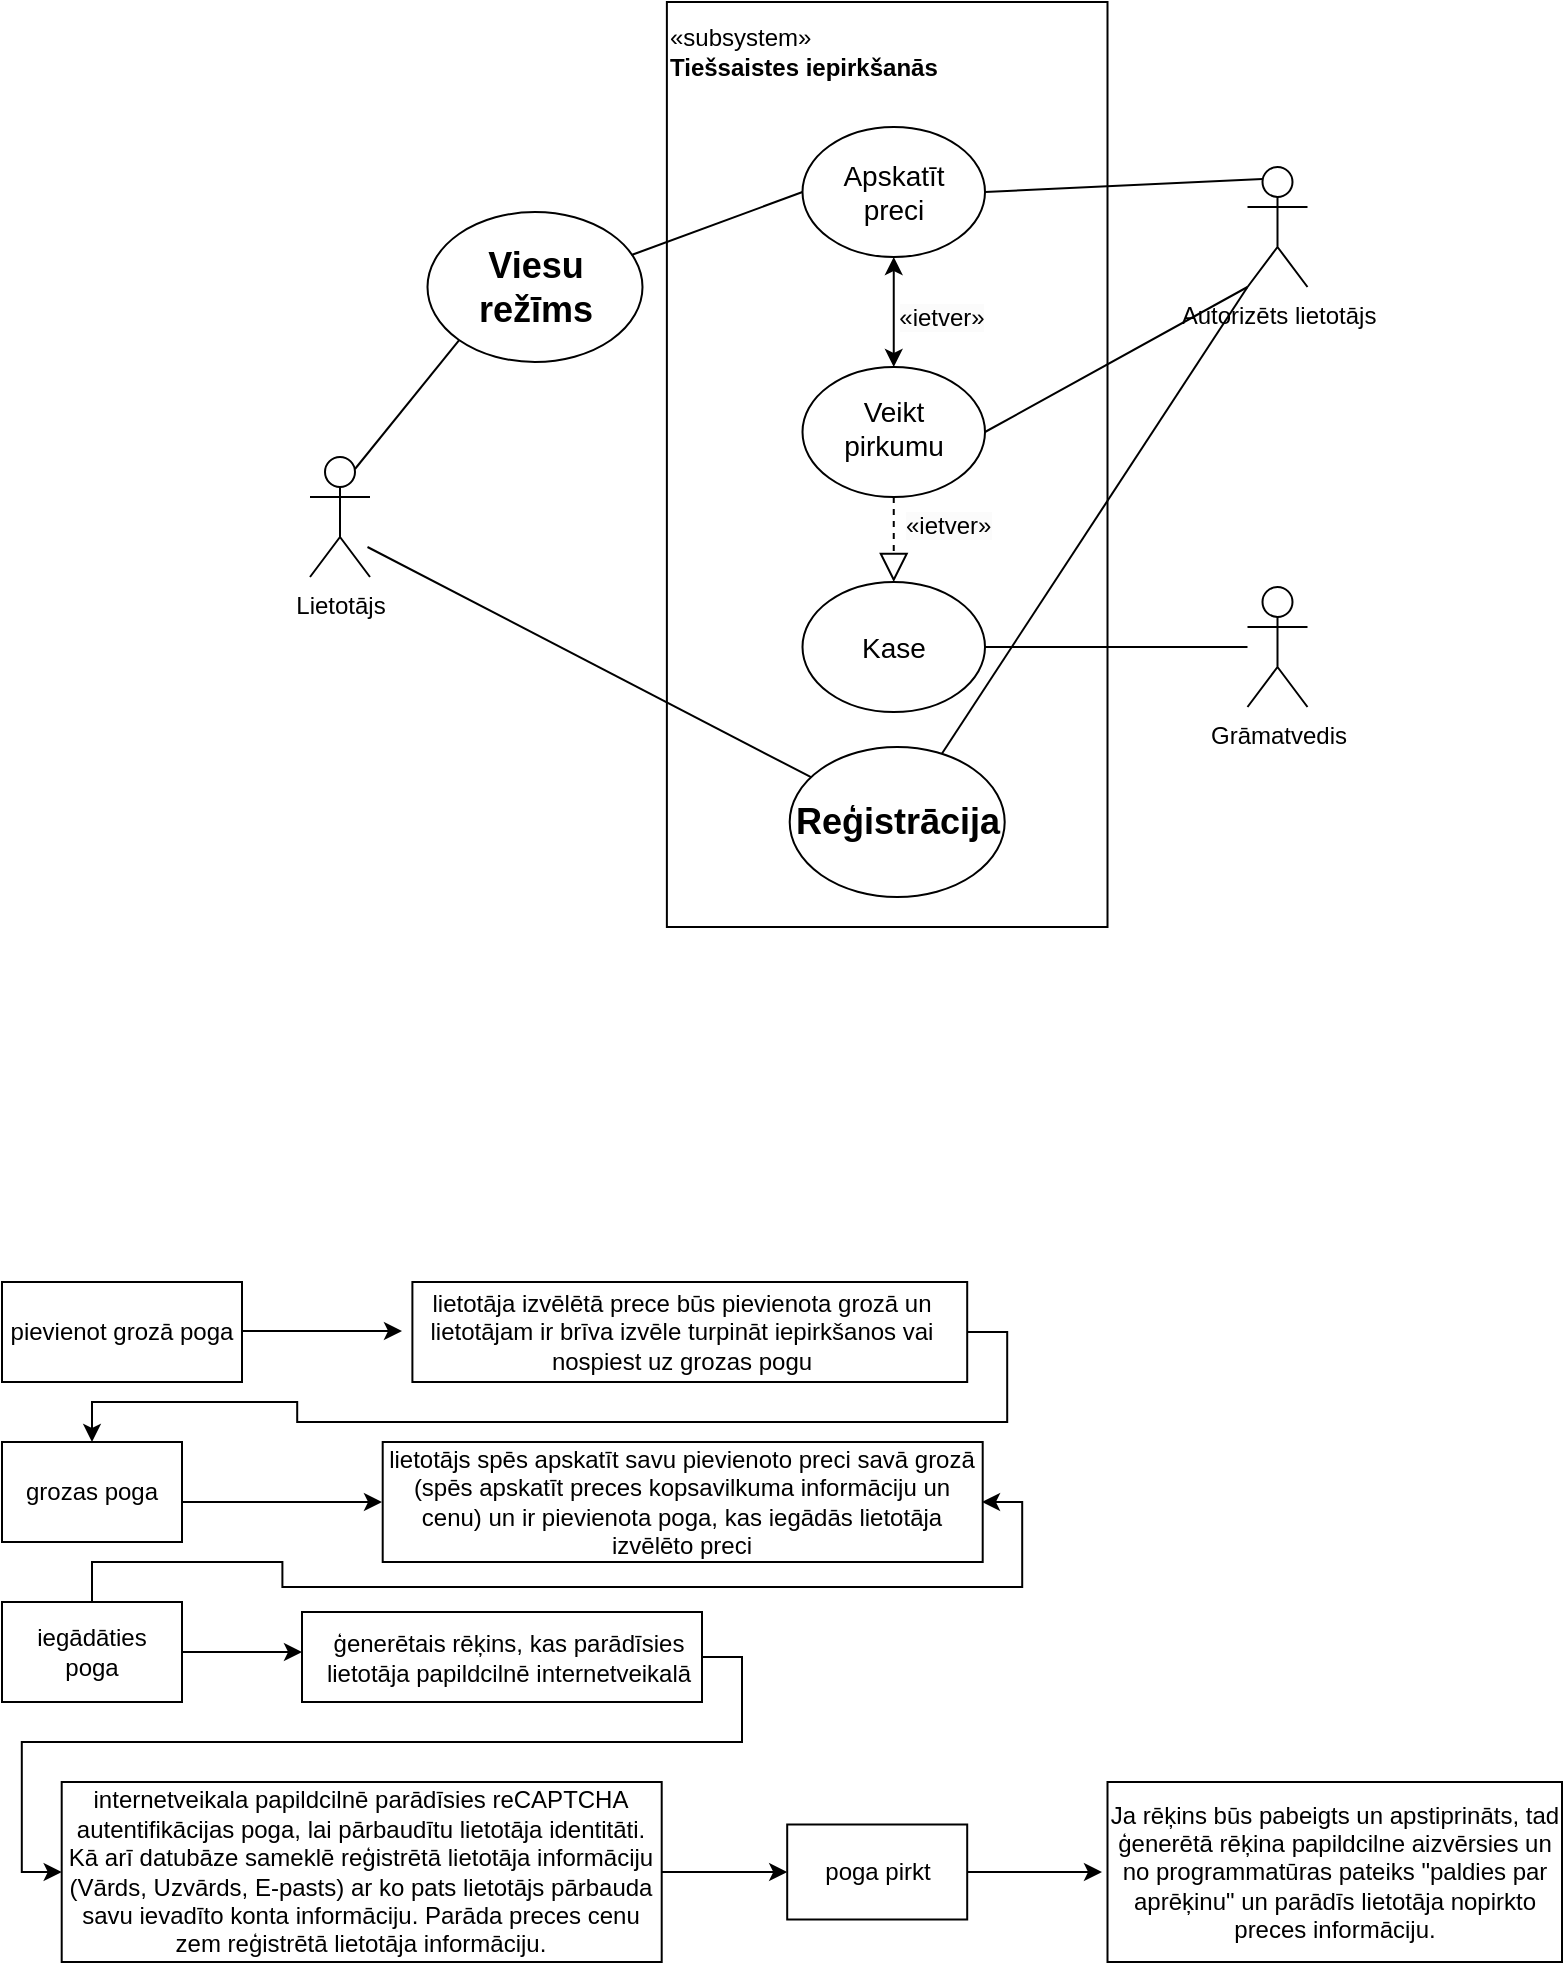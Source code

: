 <mxfile version="26.2.2">
  <diagram name="Lapa-1" id="SK30Z7C_JCKH0SYK0KXP">
    <mxGraphModel dx="1092" dy="825" grid="1" gridSize="10" guides="1" tooltips="1" connect="1" arrows="1" fold="1" page="1" pageScale="1" pageWidth="827" pageHeight="1169" math="0" shadow="0">
      <root>
        <mxCell id="0" />
        <mxCell id="1" parent="0" />
        <mxCell id="7ilkys_7o96ZD207sqkN-8" value="" style="rounded=0;whiteSpace=wrap;html=1;" parent="1" vertex="1">
          <mxGeometry x="200.35" y="740" width="300" height="60" as="geometry" />
        </mxCell>
        <mxCell id="MQegwMCzvPKAyx-gIZXv-19" value="" style="rounded=0;whiteSpace=wrap;html=1;" parent="1" vertex="1">
          <mxGeometry x="342.44" y="20" width="220.31" height="462.5" as="geometry" />
        </mxCell>
        <mxCell id="MQegwMCzvPKAyx-gIZXv-12" value="" style="endArrow=none;html=1;rounded=0;entryX=0;entryY=1;entryDx=0;entryDy=0;entryPerimeter=0;" parent="1" source="MQegwMCzvPKAyx-gIZXv-8" edge="1" target="MQegwMCzvPKAyx-gIZXv-1">
          <mxGeometry width="50" height="50" relative="1" as="geometry">
            <mxPoint x="492.75" y="352.5" as="sourcePoint" />
            <mxPoint x="630" y="150" as="targetPoint" />
          </mxGeometry>
        </mxCell>
        <mxCell id="QL6g227ISgHcjVaRL9gr-1" value="«subsystem»&lt;br&gt;&lt;b&gt;Tiešsaistes iepirkšanās&lt;/b&gt;" style="html=1;whiteSpace=wrap;opacity=0;align=left;" parent="1" vertex="1">
          <mxGeometry x="342.44" y="20" width="230.31" height="50" as="geometry" />
        </mxCell>
        <mxCell id="MQegwMCzvPKAyx-gIZXv-1" value="Autorizēts lietotājs" style="shape=umlActor;verticalLabelPosition=bottom;verticalAlign=top;html=1;outlineConnect=0;" parent="1" vertex="1">
          <mxGeometry x="632.75" y="102.5" width="30" height="60" as="geometry" />
        </mxCell>
        <mxCell id="MQegwMCzvPKAyx-gIZXv-2" value="Lietotājs&lt;div&gt;&lt;br&gt;&lt;/div&gt;" style="shape=umlActor;verticalLabelPosition=bottom;verticalAlign=top;html=1;outlineConnect=0;" parent="1" vertex="1">
          <mxGeometry x="164" y="247.5" width="30" height="60" as="geometry" />
        </mxCell>
        <mxCell id="MQegwMCzvPKAyx-gIZXv-3" value="" style="endArrow=none;html=1;rounded=0;" parent="1" target="MQegwMCzvPKAyx-gIZXv-8" edge="1">
          <mxGeometry width="50" height="50" relative="1" as="geometry">
            <mxPoint x="192.75" y="292.5" as="sourcePoint" />
            <mxPoint x="332.75" y="492.5" as="targetPoint" />
          </mxGeometry>
        </mxCell>
        <mxCell id="MQegwMCzvPKAyx-gIZXv-8" value="" style="ellipse;whiteSpace=wrap;html=1;" parent="1" vertex="1">
          <mxGeometry x="403.85" y="392.5" width="107.5" height="75" as="geometry" />
        </mxCell>
        <mxCell id="MQegwMCzvPKAyx-gIZXv-9" value="&lt;font&gt;&lt;b&gt;Reģistrācija&lt;/b&gt;&lt;/font&gt;" style="text;html=1;align=center;verticalAlign=middle;whiteSpace=wrap;rounded=0;fontSize=18;" parent="1" vertex="1">
          <mxGeometry x="422.6" y="410" width="70" height="40" as="geometry" />
        </mxCell>
        <mxCell id="MQegwMCzvPKAyx-gIZXv-20" value="" style="ellipse;whiteSpace=wrap;html=1;" parent="1" vertex="1">
          <mxGeometry x="410.25" y="82.5" width="91.25" height="65" as="geometry" />
        </mxCell>
        <mxCell id="MQegwMCzvPKAyx-gIZXv-23" value="" style="ellipse;whiteSpace=wrap;html=1;" parent="1" vertex="1">
          <mxGeometry x="222.75" y="125" width="107.5" height="75" as="geometry" />
        </mxCell>
        <mxCell id="MQegwMCzvPKAyx-gIZXv-24" value="" style="endArrow=none;html=1;rounded=0;entryX=0;entryY=1;entryDx=0;entryDy=0;exitX=0.75;exitY=0.1;exitDx=0;exitDy=0;exitPerimeter=0;" parent="1" source="MQegwMCzvPKAyx-gIZXv-2" target="MQegwMCzvPKAyx-gIZXv-23" edge="1">
          <mxGeometry width="50" height="50" relative="1" as="geometry">
            <mxPoint x="172.75" y="242.5" as="sourcePoint" />
            <mxPoint x="312.75" y="332.5" as="targetPoint" />
          </mxGeometry>
        </mxCell>
        <mxCell id="MQegwMCzvPKAyx-gIZXv-25" value="&lt;font&gt;&lt;b&gt;Viesu režīms&lt;/b&gt;&lt;/font&gt;" style="text;html=1;align=center;verticalAlign=middle;whiteSpace=wrap;rounded=0;fontSize=18;" parent="1" vertex="1">
          <mxGeometry x="241.5" y="142.5" width="70" height="40" as="geometry" />
        </mxCell>
        <mxCell id="MQegwMCzvPKAyx-gIZXv-28" value="&lt;font style=&quot;font-size: 14px;&quot;&gt;Apskatīt preci&lt;/font&gt;" style="text;html=1;align=center;verticalAlign=middle;whiteSpace=wrap;rounded=0;" parent="1" vertex="1">
          <mxGeometry x="425.88" y="90" width="60" height="50" as="geometry" />
        </mxCell>
        <mxCell id="MQegwMCzvPKAyx-gIZXv-31" value="" style="ellipse;whiteSpace=wrap;html=1;" parent="1" vertex="1">
          <mxGeometry x="410.25" y="202.5" width="91.25" height="65" as="geometry" />
        </mxCell>
        <mxCell id="MQegwMCzvPKAyx-gIZXv-32" value="&lt;font style=&quot;font-size: 14px;&quot;&gt;Veikt pirkumu&lt;/font&gt;" style="text;html=1;align=center;verticalAlign=middle;whiteSpace=wrap;rounded=0;" parent="1" vertex="1">
          <mxGeometry x="425.88" y="217.5" width="60" height="30" as="geometry" />
        </mxCell>
        <mxCell id="MQegwMCzvPKAyx-gIZXv-33" value="" style="endArrow=none;html=1;rounded=0;entryX=1;entryY=0.5;entryDx=0;entryDy=0;exitX=0.25;exitY=0.1;exitDx=0;exitDy=0;exitPerimeter=0;" parent="1" source="MQegwMCzvPKAyx-gIZXv-1" target="MQegwMCzvPKAyx-gIZXv-20" edge="1">
          <mxGeometry width="50" height="50" relative="1" as="geometry">
            <mxPoint x="572.75" y="282.5" as="sourcePoint" />
            <mxPoint x="542.75" y="292.5" as="targetPoint" />
          </mxGeometry>
        </mxCell>
        <mxCell id="MQegwMCzvPKAyx-gIZXv-34" value="" style="endArrow=none;html=1;rounded=0;entryX=0.949;entryY=0.287;entryDx=0;entryDy=0;exitX=0;exitY=0.5;exitDx=0;exitDy=0;entryPerimeter=0;" parent="1" source="MQegwMCzvPKAyx-gIZXv-20" target="MQegwMCzvPKAyx-gIZXv-23" edge="1">
          <mxGeometry width="50" height="50" relative="1" as="geometry">
            <mxPoint x="430.5" y="113.5" as="sourcePoint" />
            <mxPoint x="301.5" y="116.5" as="targetPoint" />
          </mxGeometry>
        </mxCell>
        <mxCell id="MQegwMCzvPKAyx-gIZXv-37" value="" style="endArrow=none;html=1;rounded=0;exitX=1;exitY=0.5;exitDx=0;exitDy=0;entryX=0;entryY=1;entryDx=0;entryDy=0;entryPerimeter=0;" parent="1" source="MQegwMCzvPKAyx-gIZXv-31" target="MQegwMCzvPKAyx-gIZXv-1" edge="1">
          <mxGeometry width="50" height="50" relative="1" as="geometry">
            <mxPoint x="582.75" y="262.5" as="sourcePoint" />
            <mxPoint x="622.75" y="212.5" as="targetPoint" />
          </mxGeometry>
        </mxCell>
        <mxCell id="MQegwMCzvPKAyx-gIZXv-38" value="" style="endArrow=classic;startArrow=classic;html=1;rounded=0;entryX=0.5;entryY=1;entryDx=0;entryDy=0;exitX=0.5;exitY=0;exitDx=0;exitDy=0;" parent="1" source="MQegwMCzvPKAyx-gIZXv-31" target="MQegwMCzvPKAyx-gIZXv-20" edge="1">
          <mxGeometry width="50" height="50" relative="1" as="geometry">
            <mxPoint x="482.75" y="194.5" as="sourcePoint" />
            <mxPoint x="472.75" y="142.5" as="targetPoint" />
          </mxGeometry>
        </mxCell>
        <mxCell id="MQegwMCzvPKAyx-gIZXv-40" value="" style="ellipse;whiteSpace=wrap;html=1;" parent="1" vertex="1">
          <mxGeometry x="410.25" y="310" width="91.25" height="65" as="geometry" />
        </mxCell>
        <mxCell id="MQegwMCzvPKAyx-gIZXv-41" value="&lt;font style=&quot;font-size: 14px;&quot;&gt;Kase&lt;/font&gt;" style="text;html=1;align=center;verticalAlign=middle;whiteSpace=wrap;rounded=0;" parent="1" vertex="1">
          <mxGeometry x="425.88" y="327.5" width="60" height="30" as="geometry" />
        </mxCell>
        <mxCell id="MQegwMCzvPKAyx-gIZXv-42" value="" style="endArrow=block;dashed=1;endFill=0;endSize=12;html=1;rounded=0;exitX=0.5;exitY=1;exitDx=0;exitDy=0;" parent="1" source="MQegwMCzvPKAyx-gIZXv-31" target="MQegwMCzvPKAyx-gIZXv-40" edge="1">
          <mxGeometry width="160" relative="1" as="geometry">
            <mxPoint x="502.75" y="262.5" as="sourcePoint" />
            <mxPoint x="662.75" y="262.5" as="targetPoint" />
          </mxGeometry>
        </mxCell>
        <mxCell id="MQegwMCzvPKAyx-gIZXv-43" value="" style="endArrow=none;html=1;rounded=0;exitX=1;exitY=0.5;exitDx=0;exitDy=0;" parent="1" source="MQegwMCzvPKAyx-gIZXv-40" target="MQegwMCzvPKAyx-gIZXv-47" edge="1">
          <mxGeometry width="50" height="50" relative="1" as="geometry">
            <mxPoint x="522.75" y="372.5" as="sourcePoint" />
            <mxPoint x="622.75" y="362.5" as="targetPoint" />
          </mxGeometry>
        </mxCell>
        <mxCell id="MQegwMCzvPKAyx-gIZXv-47" value="Grāmatvedis" style="shape=umlActor;verticalLabelPosition=bottom;verticalAlign=top;html=1;outlineConnect=0;" parent="1" vertex="1">
          <mxGeometry x="632.75" y="312.5" width="30" height="60" as="geometry" />
        </mxCell>
        <mxCell id="MQegwMCzvPKAyx-gIZXv-52" value="&lt;br&gt;&lt;span style=&quot;color: rgb(0, 0, 0); font-family: Helvetica; font-size: 12px; font-style: normal; font-variant-ligatures: normal; font-variant-caps: normal; font-weight: 400; letter-spacing: normal; orphans: 2; text-align: left; text-indent: 0px; text-transform: none; widows: 2; word-spacing: 0px; -webkit-text-stroke-width: 0px; white-space: normal; background-color: rgb(251, 251, 251); text-decoration-thickness: initial; text-decoration-style: initial; text-decoration-color: initial; float: none; display: inline !important;&quot;&gt;«ietver»&lt;/span&gt;&lt;div&gt;&lt;br/&gt;&lt;/div&gt;" style="text;html=1;align=center;verticalAlign=middle;whiteSpace=wrap;rounded=0;" parent="1" vertex="1">
          <mxGeometry x="440" y="162.5" width="80" height="30" as="geometry" />
        </mxCell>
        <mxCell id="MQegwMCzvPKAyx-gIZXv-53" value="&lt;span style=&quot;color: rgb(0, 0, 0); font-family: Helvetica; font-size: 12px; font-style: normal; font-variant-ligatures: normal; font-variant-caps: normal; font-weight: 400; letter-spacing: normal; orphans: 2; text-align: left; text-indent: 0px; text-transform: none; widows: 2; word-spacing: 0px; -webkit-text-stroke-width: 0px; white-space: normal; background-color: rgb(251, 251, 251); text-decoration-thickness: initial; text-decoration-style: initial; text-decoration-color: initial; float: none; display: inline !important;&quot;&gt;«ietver»&lt;/span&gt;" style="text;whiteSpace=wrap;html=1;" parent="1" vertex="1">
          <mxGeometry x="460" y="267.5" width="80" height="32.5" as="geometry" />
        </mxCell>
        <mxCell id="MQegwMCzvPKAyx-gIZXv-58" style="edgeStyle=orthogonalEdgeStyle;rounded=0;orthogonalLoop=1;jettySize=auto;html=1;" parent="1" edge="1">
          <mxGeometry relative="1" as="geometry">
            <mxPoint x="210" y="684.5" as="targetPoint" />
            <mxPoint x="130" y="684.5" as="sourcePoint" />
          </mxGeometry>
        </mxCell>
        <mxCell id="MQegwMCzvPKAyx-gIZXv-56" value="" style="rounded=0;whiteSpace=wrap;html=1;" parent="1" vertex="1">
          <mxGeometry x="10" y="660" width="120" height="50" as="geometry" />
        </mxCell>
        <mxCell id="MQegwMCzvPKAyx-gIZXv-57" value="pievienot grozā poga" style="text;html=1;align=center;verticalAlign=middle;whiteSpace=wrap;rounded=0;" parent="1" vertex="1">
          <mxGeometry x="10" y="670" width="120" height="30" as="geometry" />
        </mxCell>
        <mxCell id="MQegwMCzvPKAyx-gIZXv-61" value="" style="rounded=0;whiteSpace=wrap;html=1;" parent="1" vertex="1">
          <mxGeometry x="215.2" y="660" width="277.4" height="50" as="geometry" />
        </mxCell>
        <mxCell id="MQegwMCzvPKAyx-gIZXv-62" value="lietotāja izvēlētā prece būs pievienota grozā un lietotājam ir brīva izvēle turpināt iepirkšanos vai nospiest uz grozas pogu" style="text;html=1;align=center;verticalAlign=middle;whiteSpace=wrap;rounded=0;" parent="1" vertex="1">
          <mxGeometry x="215.35" y="670" width="270" height="30" as="geometry" />
        </mxCell>
        <mxCell id="MQegwMCzvPKAyx-gIZXv-64" value="" style="rounded=0;whiteSpace=wrap;html=1;" parent="1" vertex="1">
          <mxGeometry x="39.85" y="910" width="300" height="90" as="geometry" />
        </mxCell>
        <mxCell id="MQegwMCzvPKAyx-gIZXv-66" style="edgeStyle=orthogonalEdgeStyle;rounded=0;orthogonalLoop=1;jettySize=auto;html=1;entryX=0;entryY=0.5;entryDx=0;entryDy=0;exitX=1;exitY=0.5;exitDx=0;exitDy=0;" parent="1" source="MQegwMCzvPKAyx-gIZXv-64" target="MQegwMCzvPKAyx-gIZXv-67" edge="1">
          <mxGeometry relative="1" as="geometry">
            <mxPoint x="359.85" y="940" as="targetPoint" />
          </mxGeometry>
        </mxCell>
        <mxCell id="MQegwMCzvPKAyx-gIZXv-65" value="internetveikala papildcilnē parādīsies reCAPTCHA autentifikācijas poga, lai pārbaudītu lietotāja identitāti. Kā arī datubāze sameklē reģistrētā lietotāja informāciju (Vārds, Uzvārds, E-pasts) ar ko pats lietotājs pārbauda savu ievadīto konta informāciju. Parāda preces cenu zem reģistrētā lietotāja informāciju." style="text;html=1;align=center;verticalAlign=middle;whiteSpace=wrap;rounded=0;" parent="1" vertex="1">
          <mxGeometry x="42.27" y="930" width="295.15" height="50" as="geometry" />
        </mxCell>
        <mxCell id="MQegwMCzvPKAyx-gIZXv-67" value="" style="rounded=0;whiteSpace=wrap;html=1;" parent="1" vertex="1">
          <mxGeometry x="402.6" y="931.25" width="90" height="47.5" as="geometry" />
        </mxCell>
        <mxCell id="MQegwMCzvPKAyx-gIZXv-68" value="poga pirkt" style="text;html=1;align=center;verticalAlign=middle;whiteSpace=wrap;rounded=0;" parent="1" vertex="1">
          <mxGeometry x="417.6" y="940" width="60" height="30" as="geometry" />
        </mxCell>
        <mxCell id="7ilkys_7o96ZD207sqkN-2" value="" style="edgeStyle=orthogonalEdgeStyle;rounded=0;orthogonalLoop=1;jettySize=auto;html=1;exitX=1;exitY=0.5;exitDx=0;exitDy=0;" parent="1" source="MQegwMCzvPKAyx-gIZXv-61" target="7ilkys_7o96ZD207sqkN-1" edge="1">
          <mxGeometry relative="1" as="geometry">
            <mxPoint x="580" y="685" as="targetPoint" />
            <Array as="points" />
            <mxPoint x="493" y="685" as="sourcePoint" />
          </mxGeometry>
        </mxCell>
        <mxCell id="7ilkys_7o96ZD207sqkN-1" value="" style="rounded=0;whiteSpace=wrap;html=1;" parent="1" vertex="1">
          <mxGeometry x="10" y="740" width="90" height="50" as="geometry" />
        </mxCell>
        <mxCell id="7ilkys_7o96ZD207sqkN-5" value="lietotājs spēs apskatīt savu pievienoto preci savā grozā (spēs apskatīt preces kopsavilkuma informāciju un cenu) un ir pievienota poga, kas iegādās lietotāja izvēlēto preci" style="text;html=1;align=center;verticalAlign=middle;whiteSpace=wrap;rounded=0;" parent="1" vertex="1">
          <mxGeometry x="200.35" y="747.5" width="299.65" height="45" as="geometry" />
        </mxCell>
        <mxCell id="7ilkys_7o96ZD207sqkN-6" value="grozas poga" style="text;html=1;align=center;verticalAlign=middle;whiteSpace=wrap;rounded=0;" parent="1" vertex="1">
          <mxGeometry x="10" y="750" width="90" height="30" as="geometry" />
        </mxCell>
        <mxCell id="7ilkys_7o96ZD207sqkN-7" value="" style="endArrow=classic;html=1;rounded=0;" parent="1" edge="1">
          <mxGeometry width="50" height="50" relative="1" as="geometry">
            <mxPoint x="100" y="770" as="sourcePoint" />
            <mxPoint x="200" y="770" as="targetPoint" />
          </mxGeometry>
        </mxCell>
        <mxCell id="7ilkys_7o96ZD207sqkN-16" style="edgeStyle=orthogonalEdgeStyle;rounded=0;orthogonalLoop=1;jettySize=auto;html=1;exitX=0.5;exitY=0;exitDx=0;exitDy=0;entryX=1;entryY=0.5;entryDx=0;entryDy=0;" parent="1" source="7ilkys_7o96ZD207sqkN-13" target="7ilkys_7o96ZD207sqkN-5" edge="1">
          <mxGeometry relative="1" as="geometry" />
        </mxCell>
        <mxCell id="7ilkys_7o96ZD207sqkN-13" value="" style="rounded=0;whiteSpace=wrap;html=1;" parent="1" vertex="1">
          <mxGeometry x="10" y="820" width="90" height="50" as="geometry" />
        </mxCell>
        <mxCell id="7ilkys_7o96ZD207sqkN-17" style="edgeStyle=orthogonalEdgeStyle;rounded=0;orthogonalLoop=1;jettySize=auto;html=1;exitX=1;exitY=0.5;exitDx=0;exitDy=0;" parent="1" source="7ilkys_7o96ZD207sqkN-13" edge="1">
          <mxGeometry relative="1" as="geometry">
            <mxPoint x="160" y="845" as="targetPoint" />
          </mxGeometry>
        </mxCell>
        <mxCell id="7ilkys_7o96ZD207sqkN-14" value="iegādāties poga" style="text;html=1;align=center;verticalAlign=middle;whiteSpace=wrap;rounded=0;" parent="1" vertex="1">
          <mxGeometry x="25" y="830" width="60" height="30" as="geometry" />
        </mxCell>
        <mxCell id="7ilkys_7o96ZD207sqkN-23" style="edgeStyle=orthogonalEdgeStyle;rounded=0;orthogonalLoop=1;jettySize=auto;html=1;exitX=1;exitY=0.5;exitDx=0;exitDy=0;entryX=0;entryY=0.5;entryDx=0;entryDy=0;" parent="1" source="7ilkys_7o96ZD207sqkN-19" target="MQegwMCzvPKAyx-gIZXv-64" edge="1">
          <mxGeometry relative="1" as="geometry" />
        </mxCell>
        <mxCell id="7ilkys_7o96ZD207sqkN-19" value="" style="rounded=0;whiteSpace=wrap;html=1;" parent="1" vertex="1">
          <mxGeometry x="160" y="825" width="200" height="45" as="geometry" />
        </mxCell>
        <mxCell id="7ilkys_7o96ZD207sqkN-4" value="ģenerētais rēķins, kas parādīsies lietotāja papildcilnē internetveikalā" style="text;html=1;align=center;verticalAlign=middle;whiteSpace=wrap;rounded=0;" parent="1" vertex="1">
          <mxGeometry x="160" y="832.5" width="207.25" height="30" as="geometry" />
        </mxCell>
        <mxCell id="7ilkys_7o96ZD207sqkN-26" value="" style="endArrow=classic;html=1;rounded=0;exitX=1;exitY=0.5;exitDx=0;exitDy=0;" parent="1" source="MQegwMCzvPKAyx-gIZXv-67" edge="1">
          <mxGeometry width="50" height="50" relative="1" as="geometry">
            <mxPoint x="520" y="970" as="sourcePoint" />
            <mxPoint x="560" y="955" as="targetPoint" />
          </mxGeometry>
        </mxCell>
        <mxCell id="7ilkys_7o96ZD207sqkN-27" value="" style="rounded=0;whiteSpace=wrap;html=1;" parent="1" vertex="1">
          <mxGeometry x="562.75" y="910" width="227.25" height="90" as="geometry" />
        </mxCell>
        <mxCell id="7ilkys_7o96ZD207sqkN-28" value="Ja rēķins būs pabeigts un apstiprināts, tad ģenerētā rēķina papildcilne aizvērsies un no programmatūras pateiks &quot;paldies par aprēķinu&quot; un parādīs lietotāja nopirkto preces informāciju." style="text;html=1;align=center;verticalAlign=middle;whiteSpace=wrap;rounded=0;" parent="1" vertex="1">
          <mxGeometry x="562.75" y="910" width="227.25" height="90" as="geometry" />
        </mxCell>
      </root>
    </mxGraphModel>
  </diagram>
</mxfile>
